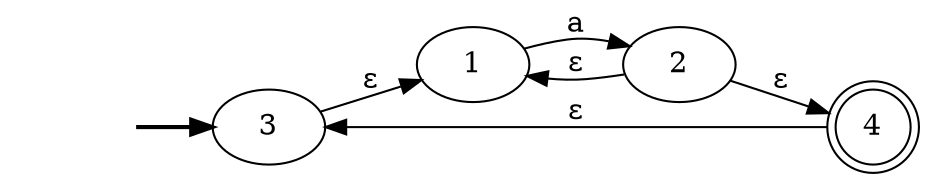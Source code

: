 digraph AFNTest7 {
	graph [rankdir=LR]
	fake [style=invisible]
	fake -> 3 [style=bold]
	3 [root=true]
	1
	3 -> 1 [label="ε"]
	1
	2
	1 -> 2 [label=a]
	2
	2 -> 1 [label="ε"]
	4 [shape=doublecircle]
	2 -> 4 [label="ε"]
	4 [shape=doublecircle]
	4 -> 3 [label="ε"]
}

